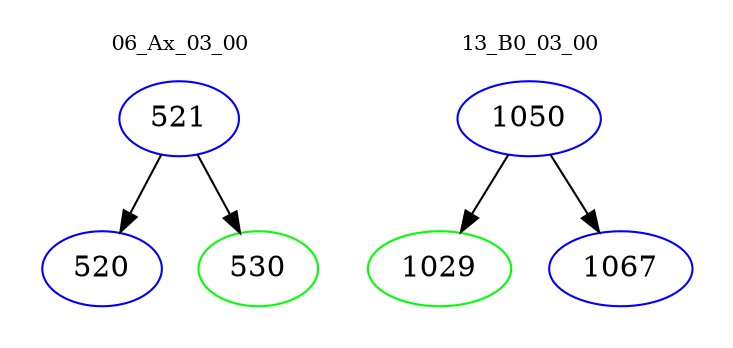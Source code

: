 digraph{
subgraph cluster_0 {
color = white
label = "06_Ax_03_00";
fontsize=10;
T0_521 [label="521", color="blue"]
T0_521 -> T0_520 [color="black"]
T0_520 [label="520", color="blue"]
T0_521 -> T0_530 [color="black"]
T0_530 [label="530", color="green"]
}
subgraph cluster_1 {
color = white
label = "13_B0_03_00";
fontsize=10;
T1_1050 [label="1050", color="blue"]
T1_1050 -> T1_1029 [color="black"]
T1_1029 [label="1029", color="green"]
T1_1050 -> T1_1067 [color="black"]
T1_1067 [label="1067", color="blue"]
}
}
